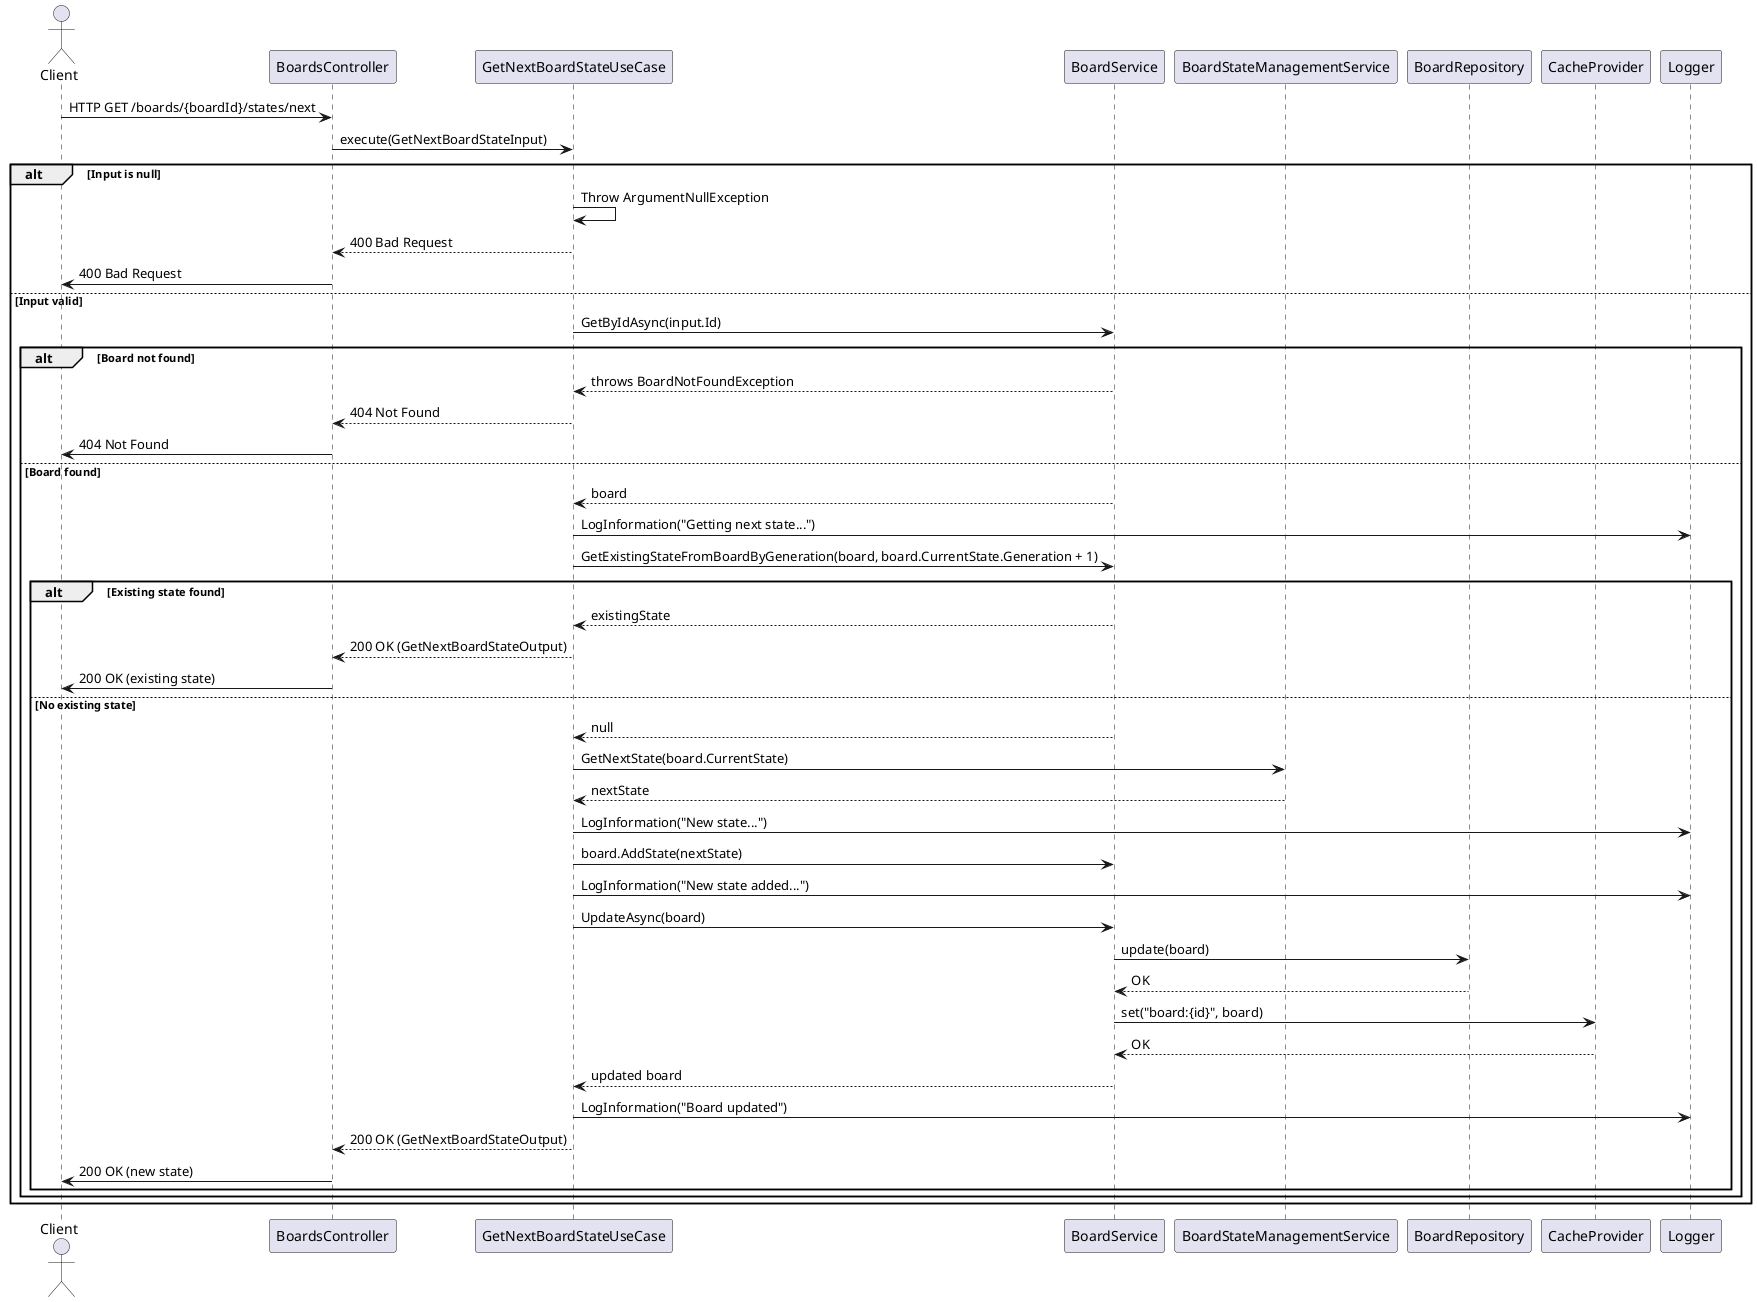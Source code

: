 @startuml
actor Client

participant BoardsController
participant GetNextBoardStateUseCase
participant BoardService
participant BoardStateManagementService
participant BoardRepository
participant CacheProvider
participant Logger

Client -> BoardsController : HTTP GET /boards/{boardId}/states/next
BoardsController -> GetNextBoardStateUseCase : execute(GetNextBoardStateInput)

alt Input is null
    GetNextBoardStateUseCase -> GetNextBoardStateUseCase : Throw ArgumentNullException
    GetNextBoardStateUseCase --> BoardsController : 400 Bad Request
    BoardsController -> Client : 400 Bad Request
else Input valid
    GetNextBoardStateUseCase -> BoardService : GetByIdAsync(input.Id)
    alt Board not found
        BoardService --> GetNextBoardStateUseCase : throws BoardNotFoundException
        GetNextBoardStateUseCase --> BoardsController : 404 Not Found
        BoardsController -> Client : 404 Not Found
    else Board found
        BoardService --> GetNextBoardStateUseCase : board
        GetNextBoardStateUseCase -> Logger : LogInformation("Getting next state...")

        GetNextBoardStateUseCase -> BoardService : GetExistingStateFromBoardByGeneration(board, board.CurrentState.Generation + 1)
        alt Existing state found
            BoardService --> GetNextBoardStateUseCase : existingState
            GetNextBoardStateUseCase --> BoardsController : 200 OK (GetNextBoardStateOutput)
            BoardsController -> Client : 200 OK (existing state)
        else No existing state
            BoardService --> GetNextBoardStateUseCase : null
            GetNextBoardStateUseCase -> BoardStateManagementService : GetNextState(board.CurrentState)
            BoardStateManagementService --> GetNextBoardStateUseCase : nextState
            GetNextBoardStateUseCase -> Logger : LogInformation("New state...")

            GetNextBoardStateUseCase -> BoardService : board.AddState(nextState)
            GetNextBoardStateUseCase -> Logger : LogInformation("New state added...")

            GetNextBoardStateUseCase -> BoardService : UpdateAsync(board)
            BoardService -> BoardRepository : update(board)
            BoardRepository --> BoardService : OK

            BoardService -> CacheProvider : set("board:{id}", board)
            CacheProvider --> BoardService : OK

            BoardService --> GetNextBoardStateUseCase : updated board
            GetNextBoardStateUseCase -> Logger : LogInformation("Board updated")
            GetNextBoardStateUseCase --> BoardsController : 200 OK (GetNextBoardStateOutput)
            BoardsController -> Client : 200 OK (new state)
        end
    end
end
@enduml